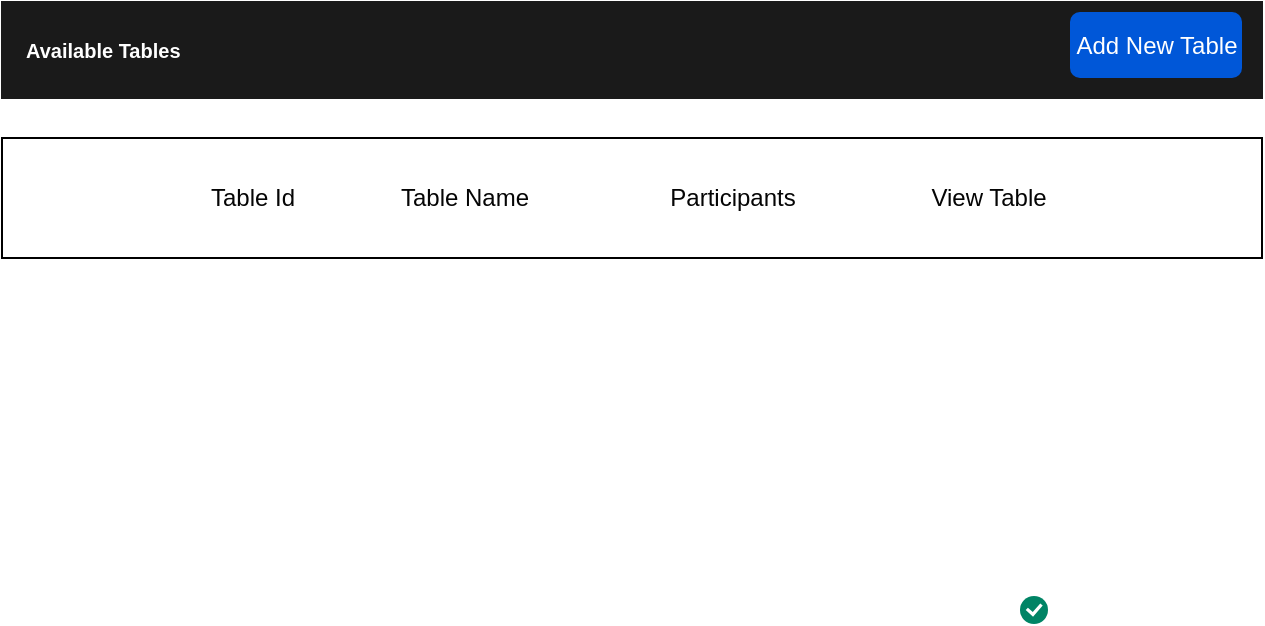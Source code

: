 <mxfile version="14.0.0" type="github" pages="2"><diagram id="3kFzr8X6Iq4hm4kEnt4G" name="Available tables"><mxGraphModel dx="1186" dy="633" grid="1" gridSize="10" guides="1" tooltips="1" connect="1" arrows="1" fold="1" page="1" pageScale="1" pageWidth="827" pageHeight="1169" math="0" shadow="0"><root><mxCell id="0"/><mxCell id="1" parent="0"/><mxCell id="C9fUYkIfiORAq-J-KvDf-42" value="" style="html=1;shadow=0;dashed=0;shape=mxgraph.atlassian.checkbox;fillColor=#008465;strokeColor=none;html=1" vertex="1" parent="1"><mxGeometry x="619" y="329" width="14" height="14" as="geometry"/></mxCell><mxCell id="C9fUYkIfiORAq-J-KvDf-43" value="Available Tables" style="whiteSpace=wrap;html=1;shadow=0;dashed=0;fontSize=10;align=left;fillColor=#1A1A1A;strokeColor=#1A1A1A;fontStyle=1;fontColor=#FFFFFF;spacingTop=0;spacingLeft=10;" vertex="1" parent="1"><mxGeometry x="110" y="32" width="630" height="48" as="geometry"/></mxCell><mxCell id="C9fUYkIfiORAq-J-KvDf-41" value="Add New Table" style="rounded=1;fillColor=#0057D8;align=center;strokeColor=none;html=1;fontColor=#ffffff;fontSize=12" vertex="1" parent="1"><mxGeometry x="644" y="37" width="86" height="33" as="geometry"/></mxCell><mxCell id="C9fUYkIfiORAq-J-KvDf-53" value="" style="group" vertex="1" connectable="0" parent="1"><mxGeometry x="110" y="100" width="630" height="60" as="geometry"/></mxCell><mxCell id="C9fUYkIfiORAq-J-KvDf-51" value="" style="rounded=0;whiteSpace=wrap;html=1;fontColor=#050505;" vertex="1" parent="C9fUYkIfiORAq-J-KvDf-53"><mxGeometry width="630" height="60" as="geometry"/></mxCell><mxCell id="C9fUYkIfiORAq-J-KvDf-52" value="" style="group" vertex="1" connectable="0" parent="C9fUYkIfiORAq-J-KvDf-53"><mxGeometry x="95.455" y="20" width="496.364" height="20" as="geometry"/></mxCell><mxCell id="C9fUYkIfiORAq-J-KvDf-46" value="Table Id&lt;br&gt;" style="text;html=1;align=center;verticalAlign=middle;resizable=0;points=[];autosize=1;fontColor=#050505;" vertex="1" parent="C9fUYkIfiORAq-J-KvDf-52"><mxGeometry width="60" height="20" as="geometry"/></mxCell><mxCell id="C9fUYkIfiORAq-J-KvDf-47" value="Table Name" style="text;html=1;align=center;verticalAlign=middle;resizable=0;points=[];autosize=1;fontColor=#050505;" vertex="1" parent="C9fUYkIfiORAq-J-KvDf-52"><mxGeometry x="95.455" width="80" height="20" as="geometry"/></mxCell><mxCell id="C9fUYkIfiORAq-J-KvDf-48" value="Participants&lt;br&gt;" style="text;html=1;align=center;verticalAlign=middle;resizable=0;points=[];autosize=1;fontColor=#050505;" vertex="1" parent="C9fUYkIfiORAq-J-KvDf-52"><mxGeometry x="229.091" width="80" height="20" as="geometry"/></mxCell><mxCell id="C9fUYkIfiORAq-J-KvDf-50" value="View Table&lt;br&gt;" style="text;html=1;align=center;verticalAlign=middle;resizable=0;points=[];autosize=1;fontColor=#050505;" vertex="1" parent="C9fUYkIfiORAq-J-KvDf-52"><mxGeometry x="362.727" width="70" height="20" as="geometry"/></mxCell></root></mxGraphModel></diagram><diagram id="kQHobtIQDjCfU6Y0wxxT" name="Table hands"><mxGraphModel dx="1186" dy="633" grid="1" gridSize="10" guides="1" tooltips="1" connect="1" arrows="1" fold="1" page="1" pageScale="1" pageWidth="827" pageHeight="1169" math="0" shadow="0"><root><mxCell id="1r-7qDEJu59yyJFOZnrV-0"/><mxCell id="1r-7qDEJu59yyJFOZnrV-1" parent="1r-7qDEJu59yyJFOZnrV-0"/><mxCell id="ue2WGszQVhXiVucGMJOq-0" value="Table Hands" style="whiteSpace=wrap;html=1;shadow=0;dashed=0;fontSize=10;align=left;fillColor=#1A1A1A;strokeColor=#1A1A1A;fontStyle=1;fontColor=#FFFFFF;spacingTop=0;spacingLeft=10;" vertex="1" parent="1r-7qDEJu59yyJFOZnrV-1"><mxGeometry x="110" y="32" width="630" height="48" as="geometry"/></mxCell><mxCell id="fMhL2haai8G4RmdFSlY4-0" value="" style="group" vertex="1" connectable="0" parent="1r-7qDEJu59yyJFOZnrV-1"><mxGeometry x="110" y="110" width="630" height="60" as="geometry"/></mxCell><mxCell id="fMhL2haai8G4RmdFSlY4-1" value="" style="rounded=0;whiteSpace=wrap;html=1;fontColor=#050505;" vertex="1" parent="fMhL2haai8G4RmdFSlY4-0"><mxGeometry width="630" height="60" as="geometry"/></mxCell><mxCell id="fMhL2haai8G4RmdFSlY4-2" value="" style="group" vertex="1" connectable="0" parent="fMhL2haai8G4RmdFSlY4-0"><mxGeometry x="55.005" y="20" width="496.364" height="20" as="geometry"/></mxCell><mxCell id="fMhL2haai8G4RmdFSlY4-3" value="Hand Id" style="text;html=1;align=center;verticalAlign=middle;resizable=0;points=[];autosize=1;fontColor=#050505;" vertex="1" parent="fMhL2haai8G4RmdFSlY4-2"><mxGeometry width="60" height="20" as="geometry"/></mxCell><mxCell id="fMhL2haai8G4RmdFSlY4-4" value="Winner" style="text;html=1;align=center;verticalAlign=middle;resizable=0;points=[];autosize=1;fontColor=#050505;" vertex="1" parent="fMhL2haai8G4RmdFSlY4-2"><mxGeometry x="110.455" width="50" height="20" as="geometry"/></mxCell><mxCell id="fMhL2haai8G4RmdFSlY4-11" value="Status(Running or Finished)&lt;br&gt;" style="text;html=1;align=center;verticalAlign=middle;resizable=0;points=[];autosize=1;fontColor=#050505;" vertex="1" parent="fMhL2haai8G4RmdFSlY4-0"><mxGeometry x="359.995" y="20" width="160" height="20" as="geometry"/></mxCell><mxCell id="fMhL2haai8G4RmdFSlY4-5" value="Amout" style="text;html=1;align=center;verticalAlign=middle;resizable=0;points=[];autosize=1;fontColor=#050505;" vertex="1" parent="fMhL2haai8G4RmdFSlY4-0"><mxGeometry x="269.995" y="20" width="50" height="20" as="geometry"/></mxCell><mxCell id="fMhL2haai8G4RmdFSlY4-6" value="View Hand" style="text;html=1;align=center;verticalAlign=middle;resizable=0;points=[];autosize=1;fontColor=#050505;" vertex="1" parent="fMhL2haai8G4RmdFSlY4-0"><mxGeometry x="540.002" y="20" width="70" height="20" as="geometry"/></mxCell><mxCell id="fMhL2haai8G4RmdFSlY4-7" value="Table id: 1&lt;br&gt;" style="text;html=1;align=center;verticalAlign=middle;resizable=0;points=[];autosize=1;fontColor=#FCFCFC;" vertex="1" parent="1r-7qDEJu59yyJFOZnrV-1"><mxGeometry x="560" y="46" width="70" height="20" as="geometry"/></mxCell><mxCell id="fMhL2haai8G4RmdFSlY4-9" value="Table Name: A" style="text;html=1;align=center;verticalAlign=middle;resizable=0;points=[];autosize=1;fontColor=#FCFCFC;" vertex="1" parent="1r-7qDEJu59yyJFOZnrV-1"><mxGeometry x="640" y="46" width="90" height="20" as="geometry"/></mxCell><mxCell id="fMhL2haai8G4RmdFSlY4-12" value="" style="group" vertex="1" connectable="0" parent="1r-7qDEJu59yyJFOZnrV-1"><mxGeometry x="110" y="280" width="630" height="60" as="geometry"/></mxCell><mxCell id="fMhL2haai8G4RmdFSlY4-13" value="" style="rounded=0;whiteSpace=wrap;html=1;fontColor=#050505;" vertex="1" parent="fMhL2haai8G4RmdFSlY4-12"><mxGeometry width="630" height="60" as="geometry"/></mxCell><mxCell id="fMhL2haai8G4RmdFSlY4-14" value="" style="group" vertex="1" connectable="0" parent="fMhL2haai8G4RmdFSlY4-12"><mxGeometry x="55.005" y="20" width="496.364" height="30" as="geometry"/></mxCell><mxCell id="fMhL2haai8G4RmdFSlY4-16" value="Action&lt;br&gt;" style="text;html=1;align=center;verticalAlign=middle;resizable=0;points=[];autosize=1;fontColor=#050505;" vertex="1" parent="fMhL2haai8G4RmdFSlY4-14"><mxGeometry x="110.455" width="50" height="20" as="geometry"/></mxCell><mxCell id="fMhL2haai8G4RmdFSlY4-18" value="Amout" style="text;html=1;align=center;verticalAlign=middle;resizable=0;points=[];autosize=1;fontColor=#050505;" vertex="1" parent="fMhL2haai8G4RmdFSlY4-12"><mxGeometry x="269.995" y="20" width="50" height="20" as="geometry"/></mxCell><mxCell id="fMhL2haai8G4RmdFSlY4-23" value="Player&lt;br&gt;" style="text;html=1;align=center;verticalAlign=middle;resizable=0;points=[];autosize=1;fontColor=#050505;" vertex="1" parent="fMhL2haai8G4RmdFSlY4-12"><mxGeometry x="19.999" y="20" width="50" height="20" as="geometry"/></mxCell><mxCell id="fMhL2haai8G4RmdFSlY4-24" value="&lt;span style=&quot;color: rgb(5 , 5 , 5)&quot;&gt;(chaal, show,backshow,counter,blind,pack)&lt;/span&gt;" style="text;html=1;align=center;verticalAlign=middle;resizable=0;points=[];autosize=1;fontColor=#000033;" vertex="1" parent="fMhL2haai8G4RmdFSlY4-12"><mxGeometry x="64" y="40" width="240" height="20" as="geometry"/></mxCell><mxCell id="fMhL2haai8G4RmdFSlY4-26" value="Table Hand" style="whiteSpace=wrap;html=1;shadow=0;dashed=0;fontSize=10;align=left;fillColor=#1A1A1A;strokeColor=#1A1A1A;fontStyle=1;fontColor=#FFFFFF;spacingTop=0;spacingLeft=10;" vertex="1" parent="1r-7qDEJu59yyJFOZnrV-1"><mxGeometry x="110" y="220" width="630" height="48" as="geometry"/></mxCell><mxCell id="fMhL2haai8G4RmdFSlY4-27" value="Table id: 1&lt;br&gt;" style="text;html=1;align=center;verticalAlign=middle;resizable=0;points=[];autosize=1;fontColor=#FFFFFF;" vertex="1" parent="1r-7qDEJu59yyJFOZnrV-1"><mxGeometry x="381" y="234" width="70" height="20" as="geometry"/></mxCell><mxCell id="fMhL2haai8G4RmdFSlY4-28" value="Table Name: A" style="text;html=1;align=center;verticalAlign=middle;resizable=0;points=[];autosize=1;fontColor=#FFFFFF;" vertex="1" parent="1r-7qDEJu59yyJFOZnrV-1"><mxGeometry x="460" y="234" width="90" height="20" as="geometry"/></mxCell><mxCell id="fMhL2haai8G4RmdFSlY4-29" value="Hand Id: 1" style="text;html=1;align=center;verticalAlign=middle;resizable=0;points=[];autosize=1;fontColor=#FFFFFF;" vertex="1" parent="1r-7qDEJu59yyJFOZnrV-1"><mxGeometry x="570" y="234" width="70" height="20" as="geometry"/></mxCell><mxCell id="fMhL2haai8G4RmdFSlY4-30" value="Status: Running" style="text;html=1;align=center;verticalAlign=middle;resizable=0;points=[];autosize=1;fontColor=#FFFFFF;" vertex="1" parent="1r-7qDEJu59yyJFOZnrV-1"><mxGeometry x="630" y="234" width="100" height="20" as="geometry"/></mxCell><mxCell id="fMhL2haai8G4RmdFSlY4-31" value="" style="group" vertex="1" connectable="0" parent="1r-7qDEJu59yyJFOZnrV-1"><mxGeometry x="110" y="450" width="630" height="60" as="geometry"/></mxCell><mxCell id="fMhL2haai8G4RmdFSlY4-32" value="" style="rounded=0;whiteSpace=wrap;html=1;fontColor=#050505;" vertex="1" parent="fMhL2haai8G4RmdFSlY4-31"><mxGeometry width="630" height="60" as="geometry"/></mxCell><mxCell id="fMhL2haai8G4RmdFSlY4-36" value="Player&lt;br&gt;" style="text;html=1;align=center;verticalAlign=middle;resizable=0;points=[];autosize=1;fontColor=#050505;" vertex="1" parent="fMhL2haai8G4RmdFSlY4-31"><mxGeometry x="19.999" y="20" width="50" height="20" as="geometry"/></mxCell><mxCell id="fMhL2haai8G4RmdFSlY4-43" value="Cards" style="text;html=1;align=center;verticalAlign=middle;resizable=0;points=[];autosize=1;fontColor=#080808;" vertex="1" parent="fMhL2haai8G4RmdFSlY4-31"><mxGeometry x="100" y="20" width="50" height="20" as="geometry"/></mxCell><mxCell id="DefvYhfhiBpHdIw9bwAg-0" value="Status&lt;br&gt;" style="text;html=1;align=center;verticalAlign=middle;resizable=0;points=[];autosize=1;fontColor=#080808;" vertex="1" parent="fMhL2haai8G4RmdFSlY4-31"><mxGeometry x="200" y="20" width="50" height="20" as="geometry"/></mxCell><mxCell id="DefvYhfhiBpHdIw9bwAg-6" value="Playing/Joined&lt;br&gt;" style="text;html=1;align=center;verticalAlign=middle;resizable=0;points=[];autosize=1;fontColor=#080808;" vertex="1" parent="fMhL2haai8G4RmdFSlY4-31"><mxGeometry x="180" y="40" width="90" height="20" as="geometry"/></mxCell><mxCell id="DefvYhfhiBpHdIw9bwAg-7" value="Action" style="text;html=1;align=center;verticalAlign=middle;resizable=0;points=[];autosize=1;fontColor=#080808;" vertex="1" parent="fMhL2haai8G4RmdFSlY4-31"><mxGeometry x="470" y="20" width="50" height="20" as="geometry"/></mxCell><mxCell id="DefvYhfhiBpHdIw9bwAg-8" value="Allow/Deny" style="text;html=1;align=center;verticalAlign=middle;resizable=0;points=[];autosize=1;fontColor=#080808;" vertex="1" parent="fMhL2haai8G4RmdFSlY4-31"><mxGeometry x="455" y="40" width="80" height="20" as="geometry"/></mxCell><mxCell id="fMhL2haai8G4RmdFSlY4-38" value="Players" style="whiteSpace=wrap;html=1;shadow=0;dashed=0;fontSize=10;align=left;fillColor=#1A1A1A;strokeColor=#1A1A1A;fontStyle=1;fontColor=#FFFFFF;spacingTop=0;spacingLeft=10;" vertex="1" parent="1r-7qDEJu59yyJFOZnrV-1"><mxGeometry x="110" y="390" width="630" height="48" as="geometry"/></mxCell><mxCell id="fMhL2haai8G4RmdFSlY4-39" value="Table id: 1&lt;br&gt;" style="text;html=1;align=center;verticalAlign=middle;resizable=0;points=[];autosize=1;fontColor=#FFFFFF;" vertex="1" parent="1r-7qDEJu59yyJFOZnrV-1"><mxGeometry x="381" y="404" width="70" height="20" as="geometry"/></mxCell><mxCell id="fMhL2haai8G4RmdFSlY4-40" value="Table Name: A" style="text;html=1;align=center;verticalAlign=middle;resizable=0;points=[];autosize=1;fontColor=#FFFFFF;" vertex="1" parent="1r-7qDEJu59yyJFOZnrV-1"><mxGeometry x="460" y="404" width="90" height="20" as="geometry"/></mxCell><mxCell id="fMhL2haai8G4RmdFSlY4-41" value="Hand Id: 1" style="text;html=1;align=center;verticalAlign=middle;resizable=0;points=[];autosize=1;fontColor=#FFFFFF;" vertex="1" parent="1r-7qDEJu59yyJFOZnrV-1"><mxGeometry x="570" y="404" width="70" height="20" as="geometry"/></mxCell><mxCell id="fMhL2haai8G4RmdFSlY4-42" value="Status: Running" style="text;html=1;align=center;verticalAlign=middle;resizable=0;points=[];autosize=1;fontColor=#FFFFFF;" vertex="1" parent="1r-7qDEJu59yyJFOZnrV-1"><mxGeometry x="630" y="404" width="100" height="20" as="geometry"/></mxCell></root></mxGraphModel></diagram></mxfile>